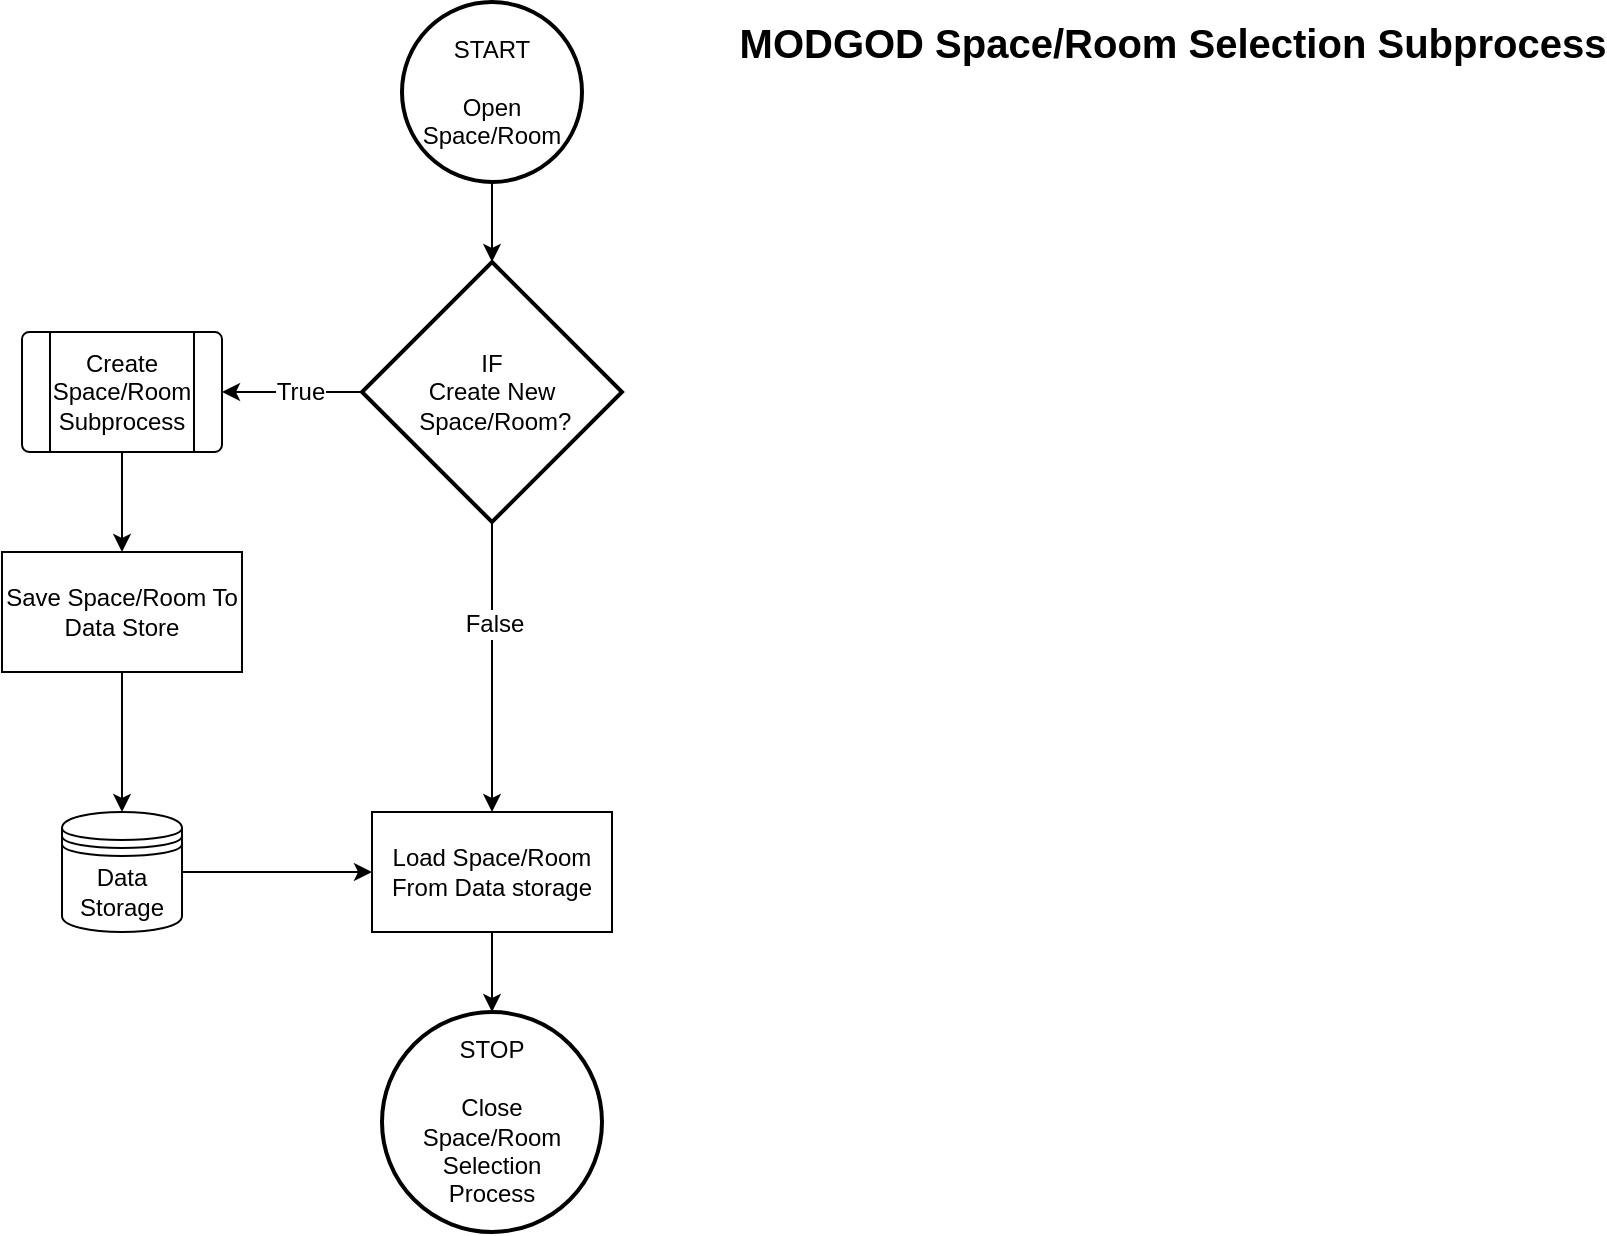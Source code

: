 <mxfile version="20.3.0" type="device"><diagram id="zRx6mBnDStIuMqTZuLI2" name="Page-1"><mxGraphModel dx="2062" dy="1221" grid="1" gridSize="10" guides="1" tooltips="1" connect="1" arrows="1" fold="1" page="1" pageScale="1" pageWidth="850" pageHeight="1100" math="0" shadow="0"><root><mxCell id="0"/><mxCell id="1" parent="0"/><mxCell id="xCaWY5HDFzE0MTtOdFVz-1" style="edgeStyle=orthogonalEdgeStyle;rounded=0;orthogonalLoop=1;jettySize=auto;html=1;entryX=0.5;entryY=0;entryDx=0;entryDy=0;entryPerimeter=0;" edge="1" parent="1" source="xCaWY5HDFzE0MTtOdFVz-2" target="xCaWY5HDFzE0MTtOdFVz-9"><mxGeometry relative="1" as="geometry"><mxPoint x="435" y="200" as="targetPoint"/></mxGeometry></mxCell><mxCell id="xCaWY5HDFzE0MTtOdFVz-2" value="START&lt;br&gt;&lt;br&gt;Open Space/Room" style="strokeWidth=2;html=1;shape=mxgraph.flowchart.start_2;whiteSpace=wrap;" vertex="1" parent="1"><mxGeometry x="400" y="80" width="90" height="90" as="geometry"/></mxCell><mxCell id="xCaWY5HDFzE0MTtOdFVz-3" value="&lt;b&gt;&lt;font style=&quot;font-size: 20px;&quot;&gt;MODGOD Space/Room Selection Subprocess&lt;/font&gt;&lt;/b&gt;" style="text;html=1;align=center;verticalAlign=middle;resizable=0;points=[];autosize=1;strokeColor=none;fillColor=none;" vertex="1" parent="1"><mxGeometry x="580" y="80" width="410" height="40" as="geometry"/></mxCell><mxCell id="xCaWY5HDFzE0MTtOdFVz-4" value="STOP&lt;br&gt;&lt;br&gt;Close&lt;br&gt;Space/Room Selection&lt;br&gt;Process" style="strokeWidth=2;html=1;shape=mxgraph.flowchart.start_2;whiteSpace=wrap;" vertex="1" parent="1"><mxGeometry x="390" y="585" width="110" height="110" as="geometry"/></mxCell><mxCell id="xCaWY5HDFzE0MTtOdFVz-5" style="edgeStyle=orthogonalEdgeStyle;rounded=0;orthogonalLoop=1;jettySize=auto;html=1;exitX=0.5;exitY=1;exitDx=0;exitDy=0;exitPerimeter=0;fontSize=12;entryX=0.5;entryY=0;entryDx=0;entryDy=0;" edge="1" parent="1" source="xCaWY5HDFzE0MTtOdFVz-9" target="xCaWY5HDFzE0MTtOdFVz-11"><mxGeometry relative="1" as="geometry"><mxPoint x="435" y="355" as="targetPoint"/></mxGeometry></mxCell><mxCell id="xCaWY5HDFzE0MTtOdFVz-6" value="False" style="edgeLabel;html=1;align=center;verticalAlign=middle;resizable=0;points=[];fontSize=12;" vertex="1" connectable="0" parent="xCaWY5HDFzE0MTtOdFVz-5"><mxGeometry x="-0.298" y="1" relative="1" as="geometry"><mxPoint as="offset"/></mxGeometry></mxCell><mxCell id="xCaWY5HDFzE0MTtOdFVz-7" style="edgeStyle=orthogonalEdgeStyle;rounded=0;orthogonalLoop=1;jettySize=auto;html=1;exitX=0;exitY=0.5;exitDx=0;exitDy=0;exitPerimeter=0;entryX=1;entryY=0.5;entryDx=0;entryDy=0;fontSize=12;" edge="1" parent="1" source="xCaWY5HDFzE0MTtOdFVz-9" target="xCaWY5HDFzE0MTtOdFVz-15"><mxGeometry relative="1" as="geometry"/></mxCell><mxCell id="xCaWY5HDFzE0MTtOdFVz-8" value="True" style="edgeLabel;html=1;align=center;verticalAlign=middle;resizable=0;points=[];fontSize=12;" vertex="1" connectable="0" parent="xCaWY5HDFzE0MTtOdFVz-7"><mxGeometry x="-0.093" relative="1" as="geometry"><mxPoint as="offset"/></mxGeometry></mxCell><mxCell id="xCaWY5HDFzE0MTtOdFVz-9" value="IF&lt;br&gt;Create New&lt;br&gt;&amp;nbsp;Space/Room?" style="strokeWidth=2;html=1;shape=mxgraph.flowchart.decision;whiteSpace=wrap;" vertex="1" parent="1"><mxGeometry x="380" y="210" width="130" height="130" as="geometry"/></mxCell><mxCell id="xCaWY5HDFzE0MTtOdFVz-10" style="edgeStyle=orthogonalEdgeStyle;rounded=0;orthogonalLoop=1;jettySize=auto;html=1;exitX=0.5;exitY=1;exitDx=0;exitDy=0;fontSize=12;" edge="1" parent="1" source="xCaWY5HDFzE0MTtOdFVz-11" target="xCaWY5HDFzE0MTtOdFVz-4"><mxGeometry relative="1" as="geometry"/></mxCell><mxCell id="xCaWY5HDFzE0MTtOdFVz-11" value="Load Space/Room&lt;br&gt;From Data storage" style="rounded=0;whiteSpace=wrap;html=1;fontSize=12;" vertex="1" parent="1"><mxGeometry x="385" y="485" width="120" height="60" as="geometry"/></mxCell><mxCell id="xCaWY5HDFzE0MTtOdFVz-12" style="edgeStyle=orthogonalEdgeStyle;rounded=0;orthogonalLoop=1;jettySize=auto;html=1;exitX=1;exitY=0.5;exitDx=0;exitDy=0;entryX=0;entryY=0.5;entryDx=0;entryDy=0;fontSize=12;" edge="1" parent="1" source="xCaWY5HDFzE0MTtOdFVz-13" target="xCaWY5HDFzE0MTtOdFVz-11"><mxGeometry relative="1" as="geometry"/></mxCell><mxCell id="xCaWY5HDFzE0MTtOdFVz-13" value="Data&lt;br&gt;Storage" style="shape=datastore;whiteSpace=wrap;html=1;fontSize=12;" vertex="1" parent="1"><mxGeometry x="230" y="485" width="60" height="60" as="geometry"/></mxCell><mxCell id="xCaWY5HDFzE0MTtOdFVz-14" style="edgeStyle=orthogonalEdgeStyle;rounded=0;orthogonalLoop=1;jettySize=auto;html=1;exitX=0.5;exitY=1;exitDx=0;exitDy=0;fontSize=12;" edge="1" parent="1" source="xCaWY5HDFzE0MTtOdFVz-15" target="xCaWY5HDFzE0MTtOdFVz-17"><mxGeometry relative="1" as="geometry"/></mxCell><mxCell id="xCaWY5HDFzE0MTtOdFVz-15" value="Create Space/Room&lt;br&gt;Subprocess" style="verticalLabelPosition=middle;verticalAlign=middle;html=1;shape=process;whiteSpace=wrap;rounded=1;size=0.14;arcSize=6;fontSize=12;labelPosition=center;align=center;" vertex="1" parent="1"><mxGeometry x="210" y="245" width="100" height="60" as="geometry"/></mxCell><mxCell id="xCaWY5HDFzE0MTtOdFVz-16" style="edgeStyle=orthogonalEdgeStyle;rounded=0;orthogonalLoop=1;jettySize=auto;html=1;fontSize=12;" edge="1" parent="1" source="xCaWY5HDFzE0MTtOdFVz-17" target="xCaWY5HDFzE0MTtOdFVz-13"><mxGeometry relative="1" as="geometry"/></mxCell><mxCell id="xCaWY5HDFzE0MTtOdFVz-17" value="Save Space/Room To&lt;br&gt;Data Store" style="rounded=0;whiteSpace=wrap;html=1;fontSize=12;" vertex="1" parent="1"><mxGeometry x="200" y="355" width="120" height="60" as="geometry"/></mxCell></root></mxGraphModel></diagram></mxfile>